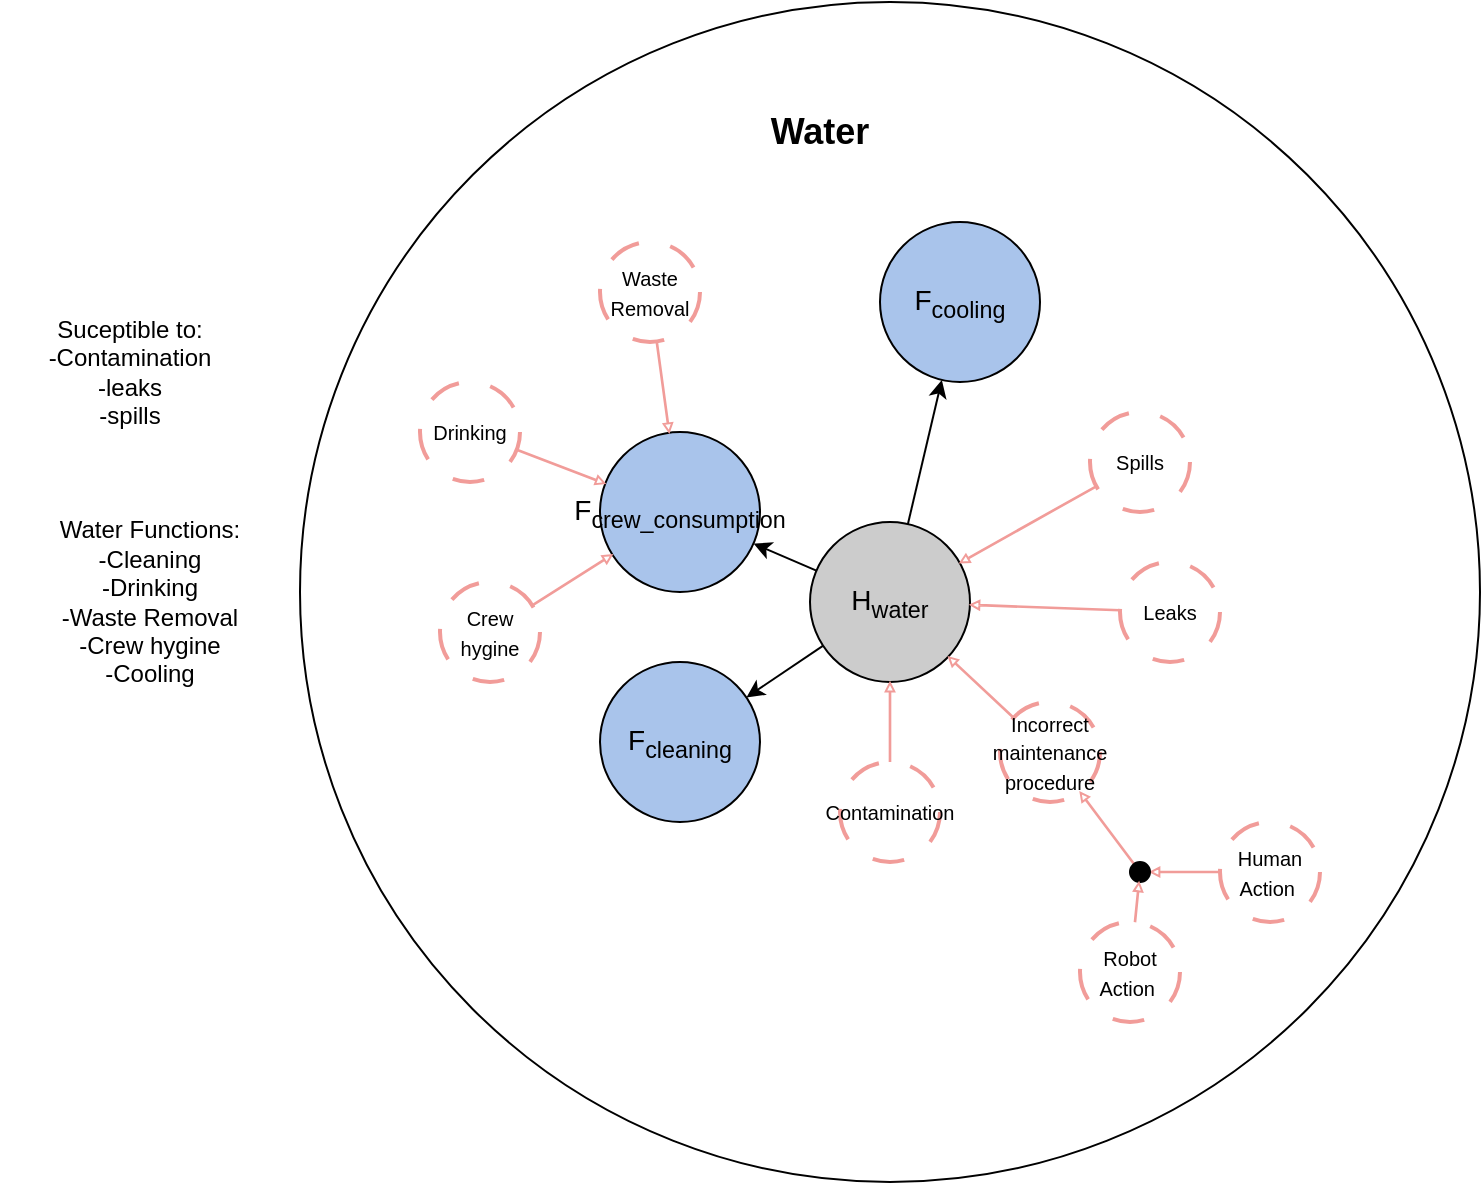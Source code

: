 <mxfile version="22.0.0" type="google">
  <diagram name="Page-1" id="bJN-E172nrR8ngA4Xd5t">
    <mxGraphModel grid="1" page="1" gridSize="10" guides="1" tooltips="1" connect="1" arrows="1" fold="1" pageScale="1" pageWidth="850" pageHeight="1100" math="0" shadow="0">
      <root>
        <mxCell id="0" />
        <mxCell id="1" parent="0" />
        <mxCell id="BuIw0Kxkm31pI3JtLRQQ-71" value="" style="ellipse;whiteSpace=wrap;html=1;aspect=fixed;" vertex="1" parent="1">
          <mxGeometry x="220" y="50" width="590" height="590" as="geometry" />
        </mxCell>
        <mxCell id="BuIw0Kxkm31pI3JtLRQQ-1" value="Water Functions:&lt;br&gt;-Cleaning&lt;br&gt;-Drinking&lt;br&gt;-Waste Removal&lt;br&gt;-Crew hygine&lt;br&gt;-Cooling" style="text;html=1;strokeColor=none;fillColor=none;align=center;verticalAlign=middle;whiteSpace=wrap;rounded=0;" vertex="1" parent="1">
          <mxGeometry x="80" y="305" width="130" height="90" as="geometry" />
        </mxCell>
        <mxCell id="BuIw0Kxkm31pI3JtLRQQ-2" value="Suceptible to:&lt;br&gt;-Contamination&lt;br&gt;-leaks&lt;br&gt;-spills" style="text;html=1;strokeColor=none;fillColor=none;align=center;verticalAlign=middle;whiteSpace=wrap;rounded=0;" vertex="1" parent="1">
          <mxGeometry x="70" y="220" width="130" height="30" as="geometry" />
        </mxCell>
        <mxCell id="BuIw0Kxkm31pI3JtLRQQ-30" value="" style="endArrow=classic;html=1;rounded=0;" edge="1" parent="1" source="BuIw0Kxkm31pI3JtLRQQ-73" target="BuIw0Kxkm31pI3JtLRQQ-69">
          <mxGeometry width="50" height="50" relative="1" as="geometry">
            <mxPoint x="514.524" y="320.994" as="sourcePoint" />
            <mxPoint x="485.716" y="266.783" as="targetPoint" />
          </mxGeometry>
        </mxCell>
        <mxCell id="BuIw0Kxkm31pI3JtLRQQ-31" value="" style="endArrow=classic;html=1;rounded=0;exitX=0.106;exitY=0.757;exitDx=0;exitDy=0;exitPerimeter=0;" edge="1" parent="1" source="BuIw0Kxkm31pI3JtLRQQ-73" target="BuIw0Kxkm31pI3JtLRQQ-68">
          <mxGeometry width="50" height="50" relative="1" as="geometry">
            <mxPoint x="492.448" y="364.874" as="sourcePoint" />
            <mxPoint x="446.934" y="384.641" as="targetPoint" />
          </mxGeometry>
        </mxCell>
        <mxCell id="BuIw0Kxkm31pI3JtLRQQ-32" value="" style="endArrow=classic;html=1;rounded=0;" edge="1" parent="1" source="BuIw0Kxkm31pI3JtLRQQ-66">
          <mxGeometry width="50" height="50" relative="1" as="geometry">
            <mxPoint x="492.406" y="340.229" as="sourcePoint" />
            <mxPoint x="407.026" y="305.135" as="targetPoint" />
          </mxGeometry>
        </mxCell>
        <mxCell id="BuIw0Kxkm31pI3JtLRQQ-49" value="&lt;font style=&quot;font-size: 10px;&quot;&gt;Human Action&amp;nbsp;&lt;/font&gt;" style="ellipse;whiteSpace=wrap;html=1;aspect=fixed;fillColor=#FFFFFF;strokeColor=#F19C99;strokeWidth=2;dashed=1;dashPattern=8 8;" vertex="1" parent="1">
          <mxGeometry x="680" y="460" width="50" height="50" as="geometry" />
        </mxCell>
        <mxCell id="BuIw0Kxkm31pI3JtLRQQ-50" value="&lt;font style=&quot;font-size: 10px;&quot;&gt;Incorrect maintenance procedure&lt;/font&gt;" style="ellipse;whiteSpace=wrap;html=1;aspect=fixed;fillColor=#FFFFFF;strokeColor=#F19C99;strokeWidth=2;dashed=1;dashPattern=8 8;" vertex="1" parent="1">
          <mxGeometry x="570" y="400" width="50" height="50" as="geometry" />
        </mxCell>
        <mxCell id="BuIw0Kxkm31pI3JtLRQQ-52" value="" style="shape=flexArrow;endArrow=classic;html=1;rounded=0;width=0.323;endSize=1.065;endWidth=2.981;strokeColor=#F19C99;" edge="1" parent="1" source="BuIw0Kxkm31pI3JtLRQQ-49" target="BuIw0Kxkm31pI3JtLRQQ-55">
          <mxGeometry width="50" height="50" relative="1" as="geometry">
            <mxPoint x="925" y="935" as="sourcePoint" />
            <mxPoint x="790" y="905" as="targetPoint" />
          </mxGeometry>
        </mxCell>
        <mxCell id="BuIw0Kxkm31pI3JtLRQQ-53" value="" style="shape=flexArrow;endArrow=classic;html=1;rounded=0;width=0.323;endSize=1.065;endWidth=2.981;strokeColor=#F19C99;" edge="1" parent="1" source="BuIw0Kxkm31pI3JtLRQQ-55" target="BuIw0Kxkm31pI3JtLRQQ-50">
          <mxGeometry width="50" height="50" relative="1" as="geometry">
            <mxPoint x="915" y="1000" as="sourcePoint" />
            <mxPoint x="935" y="1015" as="targetPoint" />
          </mxGeometry>
        </mxCell>
        <mxCell id="BuIw0Kxkm31pI3JtLRQQ-54" value="&lt;font style=&quot;font-size: 10px;&quot;&gt;Robot Action&amp;nbsp;&lt;/font&gt;" style="ellipse;whiteSpace=wrap;html=1;aspect=fixed;fillColor=#FFFFFF;strokeColor=#F19C99;strokeWidth=2;dashed=1;dashPattern=8 8;" vertex="1" parent="1">
          <mxGeometry x="610" y="510" width="50" height="50" as="geometry" />
        </mxCell>
        <mxCell id="BuIw0Kxkm31pI3JtLRQQ-55" value="" style="ellipse;whiteSpace=wrap;html=1;aspect=fixed;fillColor=#000000;strokeColor=#000000;" vertex="1" parent="1">
          <mxGeometry x="635" y="480" width="10" height="10" as="geometry" />
        </mxCell>
        <mxCell id="BuIw0Kxkm31pI3JtLRQQ-56" value="" style="shape=flexArrow;endArrow=classic;html=1;rounded=0;width=0.323;endSize=1.065;endWidth=2.981;strokeColor=#F19C99;" edge="1" parent="1" source="BuIw0Kxkm31pI3JtLRQQ-54" target="BuIw0Kxkm31pI3JtLRQQ-55">
          <mxGeometry width="50" height="50" relative="1" as="geometry">
            <mxPoint x="865" y="862.77" as="sourcePoint" />
            <mxPoint x="951.576" y="967.227" as="targetPoint" />
          </mxGeometry>
        </mxCell>
        <mxCell id="BuIw0Kxkm31pI3JtLRQQ-68" value="&lt;div&gt;&lt;font style=&quot;font-size: 14px;&quot;&gt;F&lt;sub&gt;cleaning&lt;/sub&gt;&lt;/font&gt;&lt;/div&gt;" style="ellipse;whiteSpace=wrap;html=1;aspect=fixed;fillColor=#A9C4EB;" vertex="1" parent="1">
          <mxGeometry x="370" y="380" width="80" height="80" as="geometry" />
        </mxCell>
        <mxCell id="BuIw0Kxkm31pI3JtLRQQ-69" value="&lt;div&gt;&lt;font style=&quot;font-size: 14px;&quot;&gt;F&lt;sub&gt;cooling&lt;/sub&gt;&lt;/font&gt;&lt;/div&gt;" style="ellipse;whiteSpace=wrap;html=1;aspect=fixed;fillColor=#A9C4EB;" vertex="1" parent="1">
          <mxGeometry x="510" y="160" width="80" height="80" as="geometry" />
        </mxCell>
        <mxCell id="BuIw0Kxkm31pI3JtLRQQ-72" value="&lt;b&gt;&lt;font style=&quot;font-size: 18px;&quot;&gt;Water&lt;/font&gt;&lt;/b&gt;" style="text;html=1;strokeColor=none;fillColor=none;align=center;verticalAlign=middle;whiteSpace=wrap;rounded=0;" vertex="1" parent="1">
          <mxGeometry x="450" y="100" width="60" height="30" as="geometry" />
        </mxCell>
        <mxCell id="BuIw0Kxkm31pI3JtLRQQ-73" value="&lt;font style=&quot;font-size: 14px;&quot;&gt;H&lt;sub&gt;water&lt;/sub&gt;&lt;/font&gt;" style="ellipse;whiteSpace=wrap;html=1;aspect=fixed;fillColor=#CCCCCC;" vertex="1" parent="1">
          <mxGeometry x="475" y="310" width="80" height="80" as="geometry" />
        </mxCell>
        <mxCell id="BuIw0Kxkm31pI3JtLRQQ-74" value="" style="endArrow=classic;html=1;rounded=0;" edge="1" parent="1" source="BuIw0Kxkm31pI3JtLRQQ-73" target="BuIw0Kxkm31pI3JtLRQQ-66">
          <mxGeometry width="50" height="50" relative="1" as="geometry">
            <mxPoint x="478" y="335" as="sourcePoint" />
            <mxPoint x="407.026" y="305.135" as="targetPoint" />
          </mxGeometry>
        </mxCell>
        <mxCell id="BuIw0Kxkm31pI3JtLRQQ-66" value="&lt;span style=&quot;font-size: 14px;&quot;&gt;F&lt;sub&gt;crew_consumption&lt;/sub&gt;&lt;/span&gt;" style="ellipse;whiteSpace=wrap;html=1;aspect=fixed;fillColor=#A9C4EB;" vertex="1" parent="1">
          <mxGeometry x="370" y="265" width="80" height="80" as="geometry" />
        </mxCell>
        <mxCell id="BuIw0Kxkm31pI3JtLRQQ-83" value="&lt;font style=&quot;font-size: 10px;&quot;&gt;Contamination&lt;/font&gt;" style="ellipse;whiteSpace=wrap;html=1;aspect=fixed;fillColor=#FFFFFF;strokeColor=#F19C99;strokeWidth=2;dashed=1;dashPattern=8 8;" vertex="1" parent="1">
          <mxGeometry x="490" y="430" width="50" height="50" as="geometry" />
        </mxCell>
        <mxCell id="BuIw0Kxkm31pI3JtLRQQ-84" value="" style="shape=flexArrow;endArrow=classic;html=1;rounded=0;width=0.323;endSize=1.065;endWidth=2.981;strokeColor=#F19C99;" edge="1" parent="1" source="BuIw0Kxkm31pI3JtLRQQ-83" target="BuIw0Kxkm31pI3JtLRQQ-73">
          <mxGeometry width="50" height="50" relative="1" as="geometry">
            <mxPoint x="647" y="491" as="sourcePoint" />
            <mxPoint x="627" y="457" as="targetPoint" />
          </mxGeometry>
        </mxCell>
        <mxCell id="BuIw0Kxkm31pI3JtLRQQ-88" value="" style="shape=flexArrow;endArrow=classic;html=1;rounded=0;width=0.323;endSize=1.065;endWidth=2.981;strokeColor=#F19C99;" edge="1" parent="1" source="BuIw0Kxkm31pI3JtLRQQ-50" target="BuIw0Kxkm31pI3JtLRQQ-73">
          <mxGeometry width="50" height="50" relative="1" as="geometry">
            <mxPoint x="667" y="511" as="sourcePoint" />
            <mxPoint x="647" y="477" as="targetPoint" />
          </mxGeometry>
        </mxCell>
        <mxCell id="BuIw0Kxkm31pI3JtLRQQ-89" value="&lt;font style=&quot;font-size: 10px;&quot;&gt;Leaks&lt;/font&gt;" style="ellipse;whiteSpace=wrap;html=1;aspect=fixed;fillColor=#FFFFFF;strokeColor=#F19C99;strokeWidth=2;dashed=1;dashPattern=8 8;" vertex="1" parent="1">
          <mxGeometry x="630" y="330" width="50" height="50" as="geometry" />
        </mxCell>
        <mxCell id="BuIw0Kxkm31pI3JtLRQQ-90" value="" style="shape=flexArrow;endArrow=classic;html=1;rounded=0;width=0.323;endSize=1.065;endWidth=2.981;strokeColor=#F19C99;" edge="1" parent="1" source="BuIw0Kxkm31pI3JtLRQQ-89" target="BuIw0Kxkm31pI3JtLRQQ-73">
          <mxGeometry width="50" height="50" relative="1" as="geometry">
            <mxPoint x="647" y="491" as="sourcePoint" />
            <mxPoint x="627" y="457" as="targetPoint" />
          </mxGeometry>
        </mxCell>
        <mxCell id="BuIw0Kxkm31pI3JtLRQQ-91" value="&lt;font style=&quot;font-size: 10px;&quot;&gt;Spills&lt;/font&gt;" style="ellipse;whiteSpace=wrap;html=1;aspect=fixed;fillColor=#FFFFFF;strokeColor=#F19C99;strokeWidth=2;dashed=1;dashPattern=8 8;" vertex="1" parent="1">
          <mxGeometry x="615" y="255" width="50" height="50" as="geometry" />
        </mxCell>
        <mxCell id="BuIw0Kxkm31pI3JtLRQQ-92" value="" style="shape=flexArrow;endArrow=classic;html=1;rounded=0;width=0.323;endSize=1.065;endWidth=2.981;strokeColor=#F19C99;" edge="1" parent="1" source="BuIw0Kxkm31pI3JtLRQQ-91" target="BuIw0Kxkm31pI3JtLRQQ-73">
          <mxGeometry width="50" height="50" relative="1" as="geometry">
            <mxPoint x="640" y="364" as="sourcePoint" />
            <mxPoint x="565" y="361" as="targetPoint" />
          </mxGeometry>
        </mxCell>
        <mxCell id="BuIw0Kxkm31pI3JtLRQQ-95" value="&lt;font style=&quot;font-size: 10px;&quot;&gt;Crew hygine&lt;/font&gt;" style="ellipse;whiteSpace=wrap;html=1;aspect=fixed;fillColor=#FFFFFF;strokeColor=#F19C99;strokeWidth=2;dashed=1;dashPattern=8 8;" vertex="1" parent="1">
          <mxGeometry x="290" y="340" width="50" height="50" as="geometry" />
        </mxCell>
        <mxCell id="BuIw0Kxkm31pI3JtLRQQ-96" value="" style="shape=flexArrow;endArrow=classic;html=1;rounded=0;width=0.323;endSize=1.065;endWidth=2.981;strokeColor=#F19C99;" edge="1" parent="1" source="BuIw0Kxkm31pI3JtLRQQ-95" target="BuIw0Kxkm31pI3JtLRQQ-66">
          <mxGeometry width="50" height="50" relative="1" as="geometry">
            <mxPoint x="609" y="304" as="sourcePoint" />
            <mxPoint x="558" y="338" as="targetPoint" />
          </mxGeometry>
        </mxCell>
        <mxCell id="BuIw0Kxkm31pI3JtLRQQ-97" value="&lt;font style=&quot;font-size: 10px;&quot;&gt;Drinking&lt;/font&gt;" style="ellipse;whiteSpace=wrap;html=1;aspect=fixed;fillColor=#FFFFFF;strokeColor=#F19C99;strokeWidth=2;dashed=1;dashPattern=8 8;" vertex="1" parent="1">
          <mxGeometry x="280" y="240" width="50" height="50" as="geometry" />
        </mxCell>
        <mxCell id="BuIw0Kxkm31pI3JtLRQQ-99" value="" style="shape=flexArrow;endArrow=classic;html=1;rounded=0;width=0.323;endSize=1.065;endWidth=2.981;strokeColor=#F19C99;" edge="1" parent="1" source="BuIw0Kxkm31pI3JtLRQQ-97" target="BuIw0Kxkm31pI3JtLRQQ-66">
          <mxGeometry width="50" height="50" relative="1" as="geometry">
            <mxPoint x="345" y="370" as="sourcePoint" />
            <mxPoint x="388" y="339" as="targetPoint" />
          </mxGeometry>
        </mxCell>
        <mxCell id="BuIw0Kxkm31pI3JtLRQQ-100" value="&lt;font style=&quot;font-size: 10px;&quot;&gt;Waste Removal&lt;/font&gt;" style="ellipse;whiteSpace=wrap;html=1;aspect=fixed;fillColor=#FFFFFF;strokeColor=#F19C99;strokeWidth=2;dashed=1;dashPattern=8 8;" vertex="1" parent="1">
          <mxGeometry x="370" y="170" width="50" height="50" as="geometry" />
        </mxCell>
        <mxCell id="BuIw0Kxkm31pI3JtLRQQ-102" value="" style="shape=flexArrow;endArrow=classic;html=1;rounded=0;width=0.323;endSize=1.065;endWidth=2.981;strokeColor=#F19C99;" edge="1" parent="1" source="BuIw0Kxkm31pI3JtLRQQ-100" target="BuIw0Kxkm31pI3JtLRQQ-66">
          <mxGeometry width="50" height="50" relative="1" as="geometry">
            <mxPoint x="319" y="282" as="sourcePoint" />
            <mxPoint x="382" y="303" as="targetPoint" />
          </mxGeometry>
        </mxCell>
      </root>
    </mxGraphModel>
  </diagram>
</mxfile>
